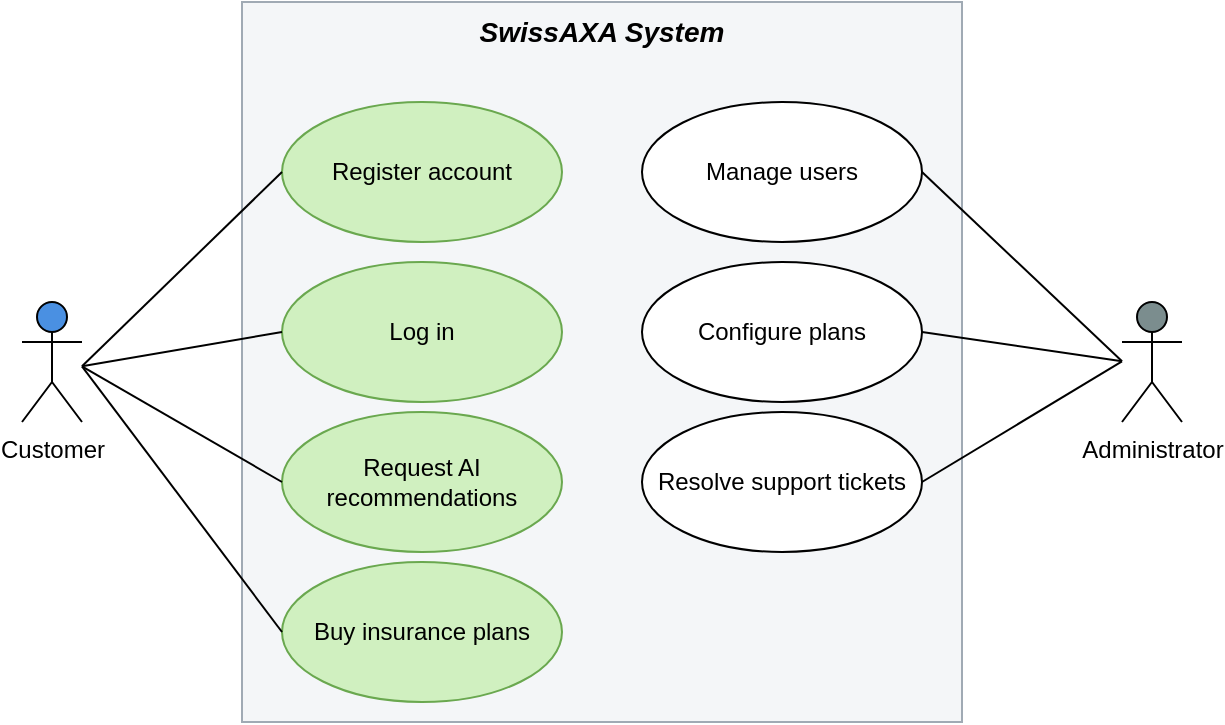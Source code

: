 <mxfile version="27.1.1">
  <diagram name="Page-1" id="b8BE7KBkcRRF1lKd-tSi">
    <mxGraphModel dx="1425" dy="766" grid="1" gridSize="10" guides="1" tooltips="1" connect="1" arrows="1" fold="1" page="1" pageScale="1" pageWidth="850" pageHeight="1100" math="0" shadow="0">
      <root>
        <mxCell id="0" />
        <mxCell id="1" parent="0" />
        <mxCell id="ETMz8ZjlzkhiZyX84apP-3" value="&lt;i&gt;&lt;span data-start=&quot;796&quot; data-end=&quot;815&quot;&gt;&lt;b&gt;SwissAXA System&lt;/b&gt;&lt;/span&gt;&lt;/i&gt;" style="rounded=0;whiteSpace=wrap;html=1;verticalAlign=top;fontSize=14;fontStyle=2;fillColor=#F4F6F8;strokeColor=#A0AAB4;" vertex="1" parent="1">
          <mxGeometry x="240" y="280" width="360" height="360" as="geometry" />
        </mxCell>
        <mxCell id="ETMz8ZjlzkhiZyX84apP-4" value="Customer" style="shape=umlActor;verticalLabelPosition=bottom;verticalAlign=top;html=1;fillColor=light-dark(#4A90E2,#4A90E2);" vertex="1" parent="1">
          <mxGeometry x="130" y="430" width="30" height="60" as="geometry" />
        </mxCell>
        <mxCell id="ETMz8ZjlzkhiZyX84apP-5" value="Administrator" style="shape=umlActor;verticalLabelPosition=bottom;verticalAlign=top;html=1;fillColor=#7B8D8E;" vertex="1" parent="1">
          <mxGeometry x="680" y="430" width="30" height="60" as="geometry" />
        </mxCell>
        <mxCell id="ETMz8ZjlzkhiZyX84apP-25" value="&lt;font&gt;Register account&lt;/font&gt;" style="ellipse;whiteSpace=wrap;html=1;fillColor=#D0F0C0;strokeColor=#6AA84F;fontColor=#000000;" vertex="1" parent="1">
          <mxGeometry x="260" y="330" width="140" height="70" as="geometry" />
        </mxCell>
        <mxCell id="ETMz8ZjlzkhiZyX84apP-26" value="Manage users" style="ellipse;whiteSpace=wrap;html=1;" vertex="1" parent="1">
          <mxGeometry x="440" y="330" width="140" height="70" as="geometry" />
        </mxCell>
        <mxCell id="ETMz8ZjlzkhiZyX84apP-27" value="Log in" style="ellipse;whiteSpace=wrap;html=1;fillColor=#D0F0C0;strokeColor=#6AA84F;" vertex="1" parent="1">
          <mxGeometry x="260" y="410" width="140" height="70" as="geometry" />
        </mxCell>
        <mxCell id="ETMz8ZjlzkhiZyX84apP-28" value="Configure plans" style="ellipse;whiteSpace=wrap;html=1;" vertex="1" parent="1">
          <mxGeometry x="440" y="410" width="140" height="70" as="geometry" />
        </mxCell>
        <mxCell id="ETMz8ZjlzkhiZyX84apP-29" value="Request AI recommendations" style="ellipse;whiteSpace=wrap;html=1;fillColor=#D0F0C0;strokeColor=#6AA84F;" vertex="1" parent="1">
          <mxGeometry x="260" y="485" width="140" height="70" as="geometry" />
        </mxCell>
        <mxCell id="ETMz8ZjlzkhiZyX84apP-30" value="Resolve support tickets" style="ellipse;whiteSpace=wrap;html=1;" vertex="1" parent="1">
          <mxGeometry x="440" y="485" width="140" height="70" as="geometry" />
        </mxCell>
        <mxCell id="ETMz8ZjlzkhiZyX84apP-31" value="Buy insurance plans" style="ellipse;whiteSpace=wrap;html=1;fillColor=#D0F0C0;strokeColor=#6AA84F;" vertex="1" parent="1">
          <mxGeometry x="260" y="560" width="140" height="70" as="geometry" />
        </mxCell>
        <mxCell id="ETMz8ZjlzkhiZyX84apP-43" value="" style="endArrow=none;html=1;rounded=0;entryX=0;entryY=0.5;entryDx=0;entryDy=0;" edge="1" parent="1" target="ETMz8ZjlzkhiZyX84apP-27">
          <mxGeometry width="50" height="50" relative="1" as="geometry">
            <mxPoint x="160" y="462.16" as="sourcePoint" />
            <mxPoint x="230" y="462.16" as="targetPoint" />
          </mxGeometry>
        </mxCell>
        <mxCell id="ETMz8ZjlzkhiZyX84apP-44" value="" style="endArrow=none;html=1;rounded=0;exitX=1;exitY=0.5;exitDx=0;exitDy=0;" edge="1" parent="1" source="ETMz8ZjlzkhiZyX84apP-28">
          <mxGeometry width="50" height="50" relative="1" as="geometry">
            <mxPoint x="610" y="459.66" as="sourcePoint" />
            <mxPoint x="680" y="459.66" as="targetPoint" />
          </mxGeometry>
        </mxCell>
        <mxCell id="ETMz8ZjlzkhiZyX84apP-45" value="" style="endArrow=none;html=1;rounded=0;entryX=0;entryY=0.5;entryDx=0;entryDy=0;" edge="1" parent="1" target="ETMz8ZjlzkhiZyX84apP-25">
          <mxGeometry width="50" height="50" relative="1" as="geometry">
            <mxPoint x="160" y="462.16" as="sourcePoint" />
            <mxPoint x="230" y="462.16" as="targetPoint" />
          </mxGeometry>
        </mxCell>
        <mxCell id="ETMz8ZjlzkhiZyX84apP-47" value="" style="endArrow=none;html=1;rounded=0;exitX=1;exitY=0.5;exitDx=0;exitDy=0;" edge="1" parent="1" source="ETMz8ZjlzkhiZyX84apP-30">
          <mxGeometry width="50" height="50" relative="1" as="geometry">
            <mxPoint x="610" y="459.66" as="sourcePoint" />
            <mxPoint x="680" y="459.66" as="targetPoint" />
          </mxGeometry>
        </mxCell>
        <mxCell id="ETMz8ZjlzkhiZyX84apP-48" value="" style="endArrow=none;html=1;rounded=0;entryX=0;entryY=0.5;entryDx=0;entryDy=0;" edge="1" parent="1" target="ETMz8ZjlzkhiZyX84apP-29">
          <mxGeometry width="50" height="50" relative="1" as="geometry">
            <mxPoint x="160" y="462.16" as="sourcePoint" />
            <mxPoint x="230" y="462.16" as="targetPoint" />
          </mxGeometry>
        </mxCell>
        <mxCell id="ETMz8ZjlzkhiZyX84apP-49" value="" style="endArrow=none;html=1;rounded=0;entryX=0;entryY=0.5;entryDx=0;entryDy=0;" edge="1" parent="1" target="ETMz8ZjlzkhiZyX84apP-31">
          <mxGeometry width="50" height="50" relative="1" as="geometry">
            <mxPoint x="160" y="462.16" as="sourcePoint" />
            <mxPoint x="230" y="462.16" as="targetPoint" />
          </mxGeometry>
        </mxCell>
        <mxCell id="ETMz8ZjlzkhiZyX84apP-50" value="" style="endArrow=none;html=1;rounded=0;exitX=1;exitY=0.5;exitDx=0;exitDy=0;" edge="1" parent="1" source="ETMz8ZjlzkhiZyX84apP-26">
          <mxGeometry width="50" height="50" relative="1" as="geometry">
            <mxPoint x="610" y="459.66" as="sourcePoint" />
            <mxPoint x="680" y="459.66" as="targetPoint" />
          </mxGeometry>
        </mxCell>
      </root>
    </mxGraphModel>
  </diagram>
</mxfile>
